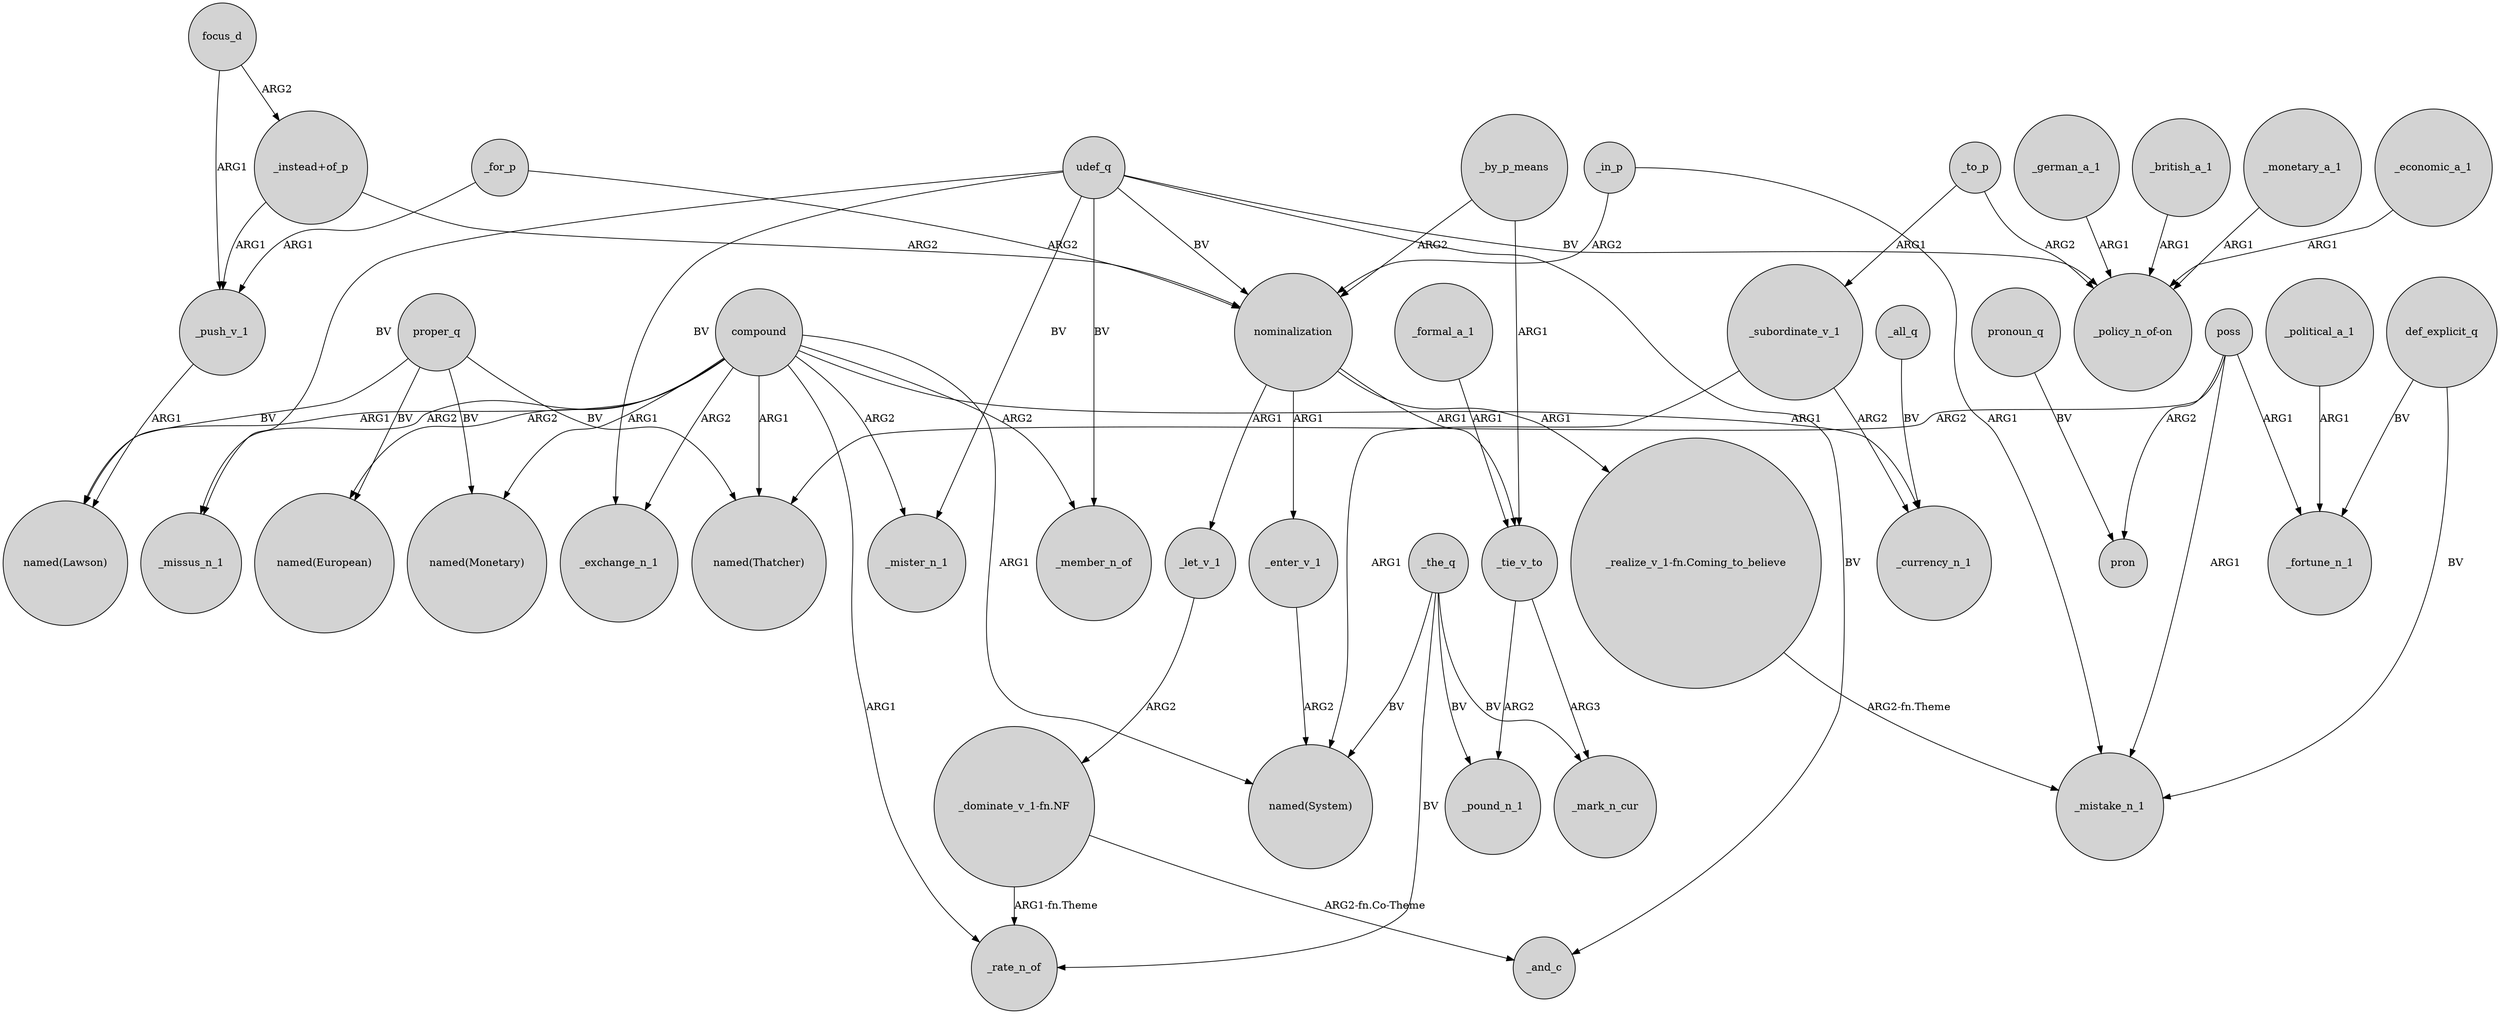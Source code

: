 digraph {
	node [shape=circle style=filled]
	_subordinate_v_1 -> _currency_n_1 [label=ARG2]
	proper_q -> "named(Monetary)" [label=BV]
	_for_p -> _push_v_1 [label=ARG1]
	_by_p_means -> nominalization [label=ARG2]
	_by_p_means -> _tie_v_to [label=ARG1]
	poss -> pron [label=ARG2]
	"_realize_v_1-fn.Coming_to_believe" -> _mistake_n_1 [label="ARG2-fn.Theme"]
	poss -> _fortune_n_1 [label=ARG1]
	poss -> _mistake_n_1 [label=ARG1]
	focus_d -> _push_v_1 [label=ARG1]
	"_dominate_v_1-fn.NF" -> _and_c [label="ARG2-fn.Co-Theme"]
	compound -> "named(Monetary)" [label=ARG1]
	_the_q -> _pound_n_1 [label=BV]
	_in_p -> _mistake_n_1 [label=ARG1]
	"_dominate_v_1-fn.NF" -> _rate_n_of [label="ARG1-fn.Theme"]
	compound -> _mister_n_1 [label=ARG2]
	_let_v_1 -> "_dominate_v_1-fn.NF" [label=ARG2]
	_for_p -> nominalization [label=ARG2]
	compound -> _rate_n_of [label=ARG1]
	compound -> _missus_n_1 [label=ARG2]
	def_explicit_q -> _fortune_n_1 [label=BV]
	udef_q -> _mister_n_1 [label=BV]
	compound -> _currency_n_1 [label=ARG1]
	_the_q -> "named(System)" [label=BV]
	udef_q -> _missus_n_1 [label=BV]
	"_instead+of_p" -> nominalization [label=ARG2]
	udef_q -> "_policy_n_of-on" [label=BV]
	_formal_a_1 -> _tie_v_to [label=ARG1]
	_the_q -> _rate_n_of [label=BV]
	def_explicit_q -> _mistake_n_1 [label=BV]
	compound -> _exchange_n_1 [label=ARG2]
	compound -> _member_n_of [label=ARG2]
	_german_a_1 -> "_policy_n_of-on" [label=ARG1]
	compound -> "named(Thatcher)" [label=ARG1]
	nominalization -> _tie_v_to [label=ARG1]
	_tie_v_to -> _mark_n_cur [label=ARG3]
	pronoun_q -> pron [label=BV]
	focus_d -> "_instead+of_p" [label=ARG2]
	_subordinate_v_1 -> "named(System)" [label=ARG1]
	_british_a_1 -> "_policy_n_of-on" [label=ARG1]
	nominalization -> _let_v_1 [label=ARG1]
	compound -> "named(Lawson)" [label=ARG1]
	proper_q -> "named(Lawson)" [label=BV]
	_all_q -> _currency_n_1 [label=BV]
	udef_q -> _member_n_of [label=BV]
	_to_p -> "_policy_n_of-on" [label=ARG2]
	nominalization -> "_realize_v_1-fn.Coming_to_believe" [label=ARG1]
	_tie_v_to -> _pound_n_1 [label=ARG2]
	udef_q -> nominalization [label=BV]
	_the_q -> _mark_n_cur [label=BV]
	_monetary_a_1 -> "_policy_n_of-on" [label=ARG1]
	_push_v_1 -> "named(Lawson)" [label=ARG1]
	_economic_a_1 -> "_policy_n_of-on" [label=ARG1]
	compound -> "named(System)" [label=ARG1]
	"_instead+of_p" -> _push_v_1 [label=ARG1]
	nominalization -> _enter_v_1 [label=ARG1]
	compound -> "named(European)" [label=ARG2]
	udef_q -> _exchange_n_1 [label=BV]
	_in_p -> nominalization [label=ARG2]
	udef_q -> _and_c [label=BV]
	poss -> "named(Thatcher)" [label=ARG2]
	_to_p -> _subordinate_v_1 [label=ARG1]
	_enter_v_1 -> "named(System)" [label=ARG2]
	proper_q -> "named(Thatcher)" [label=BV]
	proper_q -> "named(European)" [label=BV]
	_political_a_1 -> _fortune_n_1 [label=ARG1]
}
